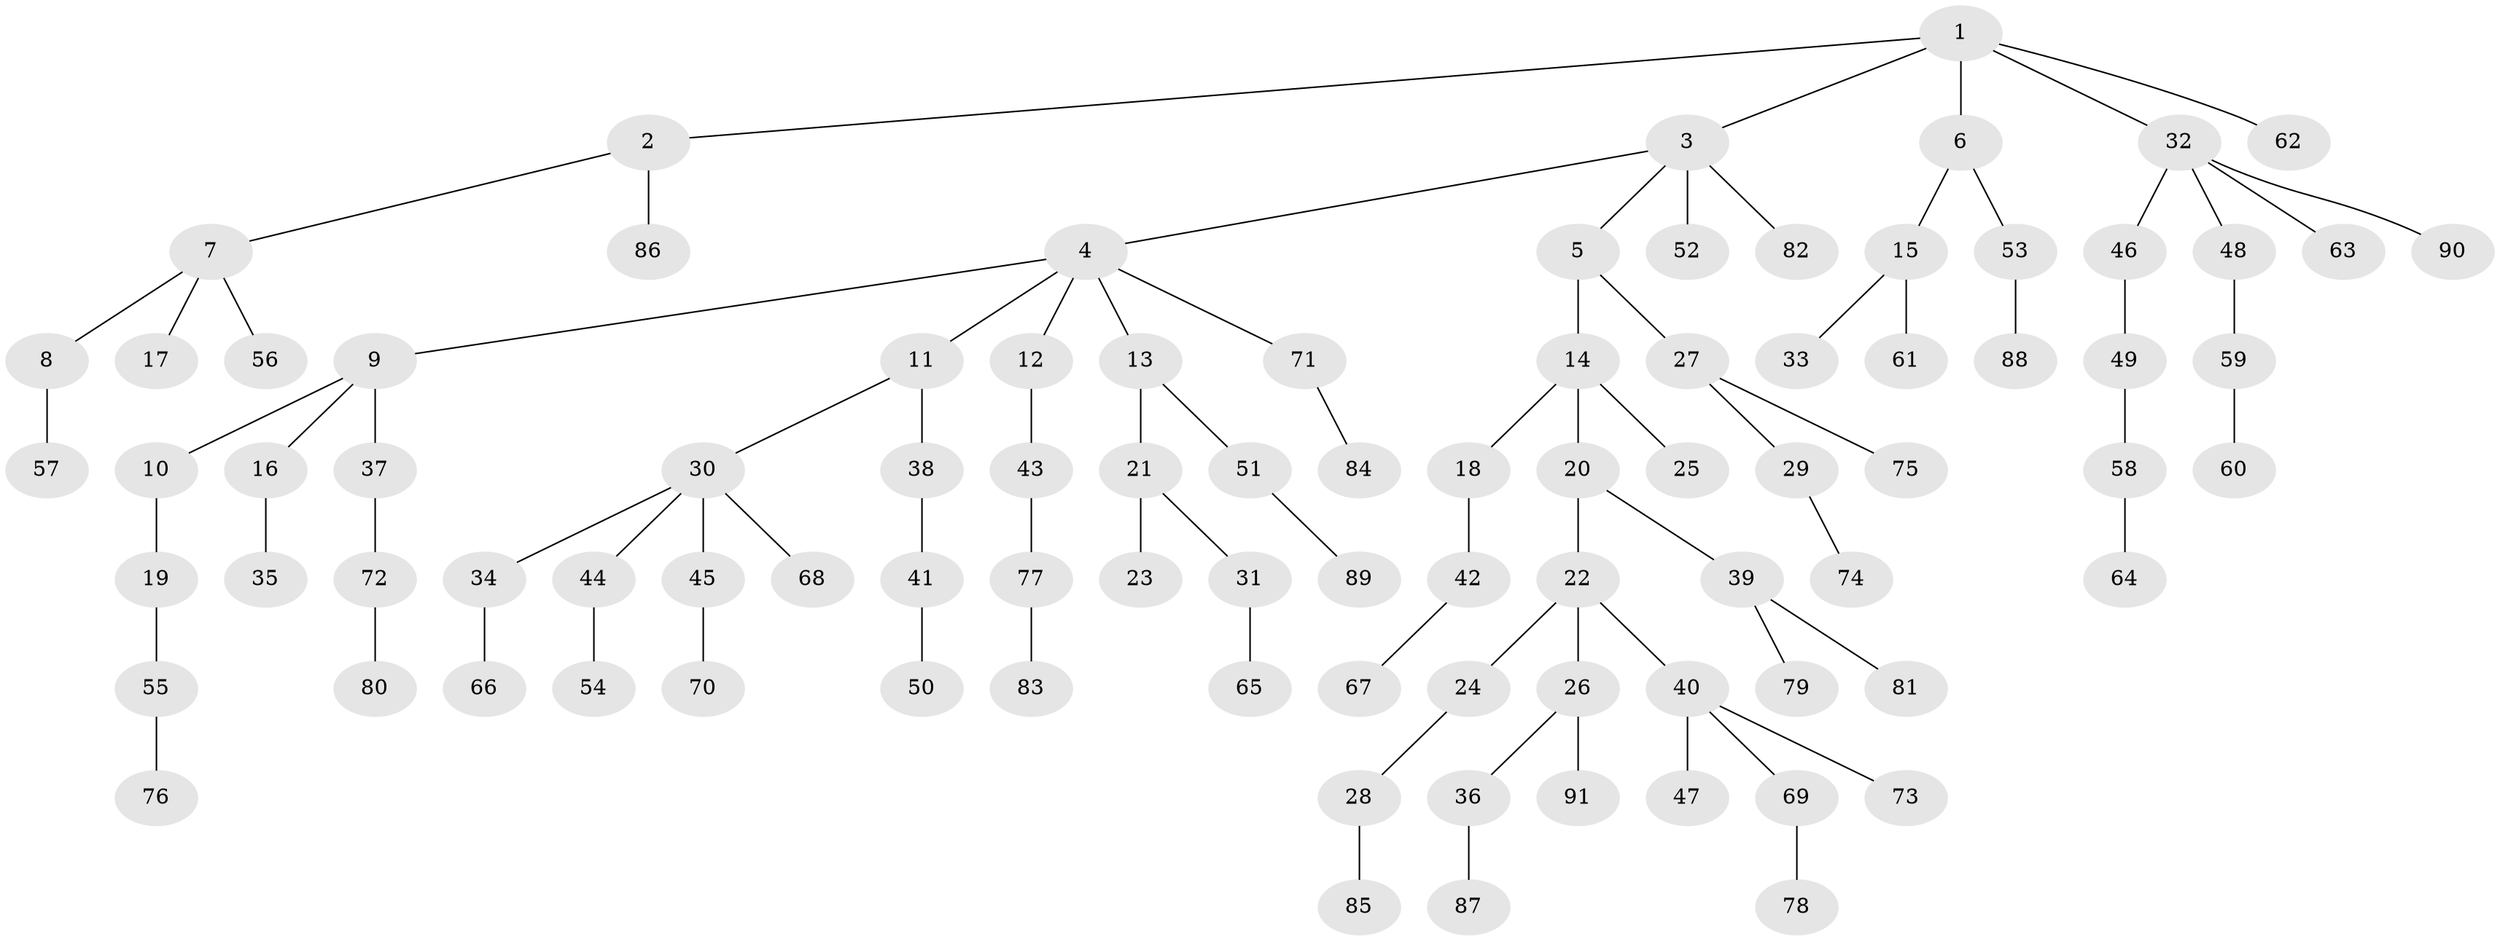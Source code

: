 // Generated by graph-tools (version 1.1) at 2025/50/03/09/25 03:50:26]
// undirected, 91 vertices, 90 edges
graph export_dot {
graph [start="1"]
  node [color=gray90,style=filled];
  1;
  2;
  3;
  4;
  5;
  6;
  7;
  8;
  9;
  10;
  11;
  12;
  13;
  14;
  15;
  16;
  17;
  18;
  19;
  20;
  21;
  22;
  23;
  24;
  25;
  26;
  27;
  28;
  29;
  30;
  31;
  32;
  33;
  34;
  35;
  36;
  37;
  38;
  39;
  40;
  41;
  42;
  43;
  44;
  45;
  46;
  47;
  48;
  49;
  50;
  51;
  52;
  53;
  54;
  55;
  56;
  57;
  58;
  59;
  60;
  61;
  62;
  63;
  64;
  65;
  66;
  67;
  68;
  69;
  70;
  71;
  72;
  73;
  74;
  75;
  76;
  77;
  78;
  79;
  80;
  81;
  82;
  83;
  84;
  85;
  86;
  87;
  88;
  89;
  90;
  91;
  1 -- 2;
  1 -- 3;
  1 -- 6;
  1 -- 32;
  1 -- 62;
  2 -- 7;
  2 -- 86;
  3 -- 4;
  3 -- 5;
  3 -- 52;
  3 -- 82;
  4 -- 9;
  4 -- 11;
  4 -- 12;
  4 -- 13;
  4 -- 71;
  5 -- 14;
  5 -- 27;
  6 -- 15;
  6 -- 53;
  7 -- 8;
  7 -- 17;
  7 -- 56;
  8 -- 57;
  9 -- 10;
  9 -- 16;
  9 -- 37;
  10 -- 19;
  11 -- 30;
  11 -- 38;
  12 -- 43;
  13 -- 21;
  13 -- 51;
  14 -- 18;
  14 -- 20;
  14 -- 25;
  15 -- 33;
  15 -- 61;
  16 -- 35;
  18 -- 42;
  19 -- 55;
  20 -- 22;
  20 -- 39;
  21 -- 23;
  21 -- 31;
  22 -- 24;
  22 -- 26;
  22 -- 40;
  24 -- 28;
  26 -- 36;
  26 -- 91;
  27 -- 29;
  27 -- 75;
  28 -- 85;
  29 -- 74;
  30 -- 34;
  30 -- 44;
  30 -- 45;
  30 -- 68;
  31 -- 65;
  32 -- 46;
  32 -- 48;
  32 -- 63;
  32 -- 90;
  34 -- 66;
  36 -- 87;
  37 -- 72;
  38 -- 41;
  39 -- 79;
  39 -- 81;
  40 -- 47;
  40 -- 69;
  40 -- 73;
  41 -- 50;
  42 -- 67;
  43 -- 77;
  44 -- 54;
  45 -- 70;
  46 -- 49;
  48 -- 59;
  49 -- 58;
  51 -- 89;
  53 -- 88;
  55 -- 76;
  58 -- 64;
  59 -- 60;
  69 -- 78;
  71 -- 84;
  72 -- 80;
  77 -- 83;
}
